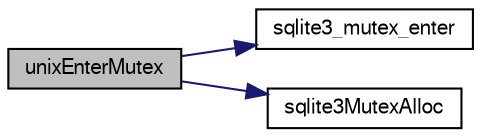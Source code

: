 digraph "unixEnterMutex"
{
  edge [fontname="FreeSans",fontsize="10",labelfontname="FreeSans",labelfontsize="10"];
  node [fontname="FreeSans",fontsize="10",shape=record];
  rankdir="LR";
  Node846265 [label="unixEnterMutex",height=0.2,width=0.4,color="black", fillcolor="grey75", style="filled", fontcolor="black"];
  Node846265 -> Node846266 [color="midnightblue",fontsize="10",style="solid",fontname="FreeSans"];
  Node846266 [label="sqlite3_mutex_enter",height=0.2,width=0.4,color="black", fillcolor="white", style="filled",URL="$sqlite3_8c.html#a1c12cde690bd89f104de5cbad12a6bf5"];
  Node846265 -> Node846267 [color="midnightblue",fontsize="10",style="solid",fontname="FreeSans"];
  Node846267 [label="sqlite3MutexAlloc",height=0.2,width=0.4,color="black", fillcolor="white", style="filled",URL="$sqlite3_8c.html#a0e3f432ee581f6876b590e7ad7e84e19"];
}
